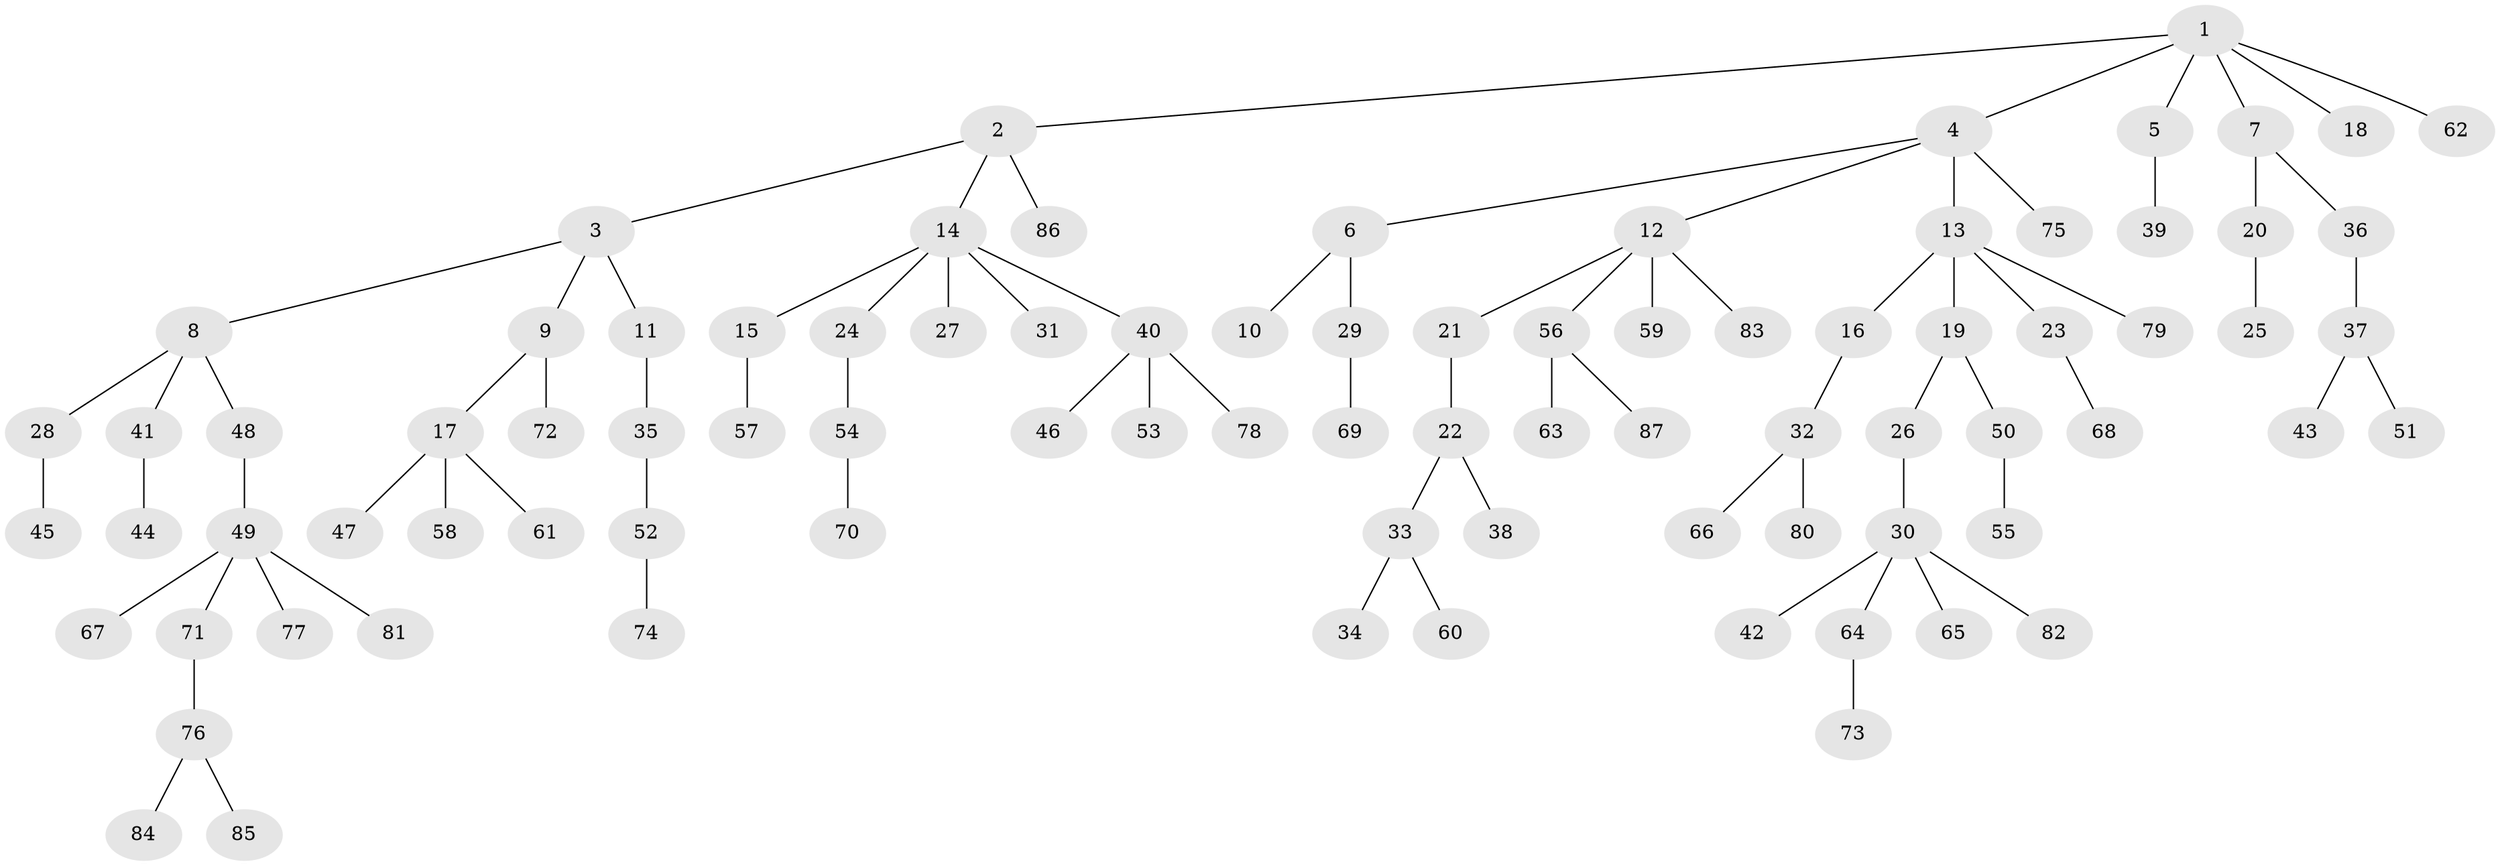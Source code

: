 // Generated by graph-tools (version 1.1) at 2025/50/03/09/25 03:50:25]
// undirected, 87 vertices, 86 edges
graph export_dot {
graph [start="1"]
  node [color=gray90,style=filled];
  1;
  2;
  3;
  4;
  5;
  6;
  7;
  8;
  9;
  10;
  11;
  12;
  13;
  14;
  15;
  16;
  17;
  18;
  19;
  20;
  21;
  22;
  23;
  24;
  25;
  26;
  27;
  28;
  29;
  30;
  31;
  32;
  33;
  34;
  35;
  36;
  37;
  38;
  39;
  40;
  41;
  42;
  43;
  44;
  45;
  46;
  47;
  48;
  49;
  50;
  51;
  52;
  53;
  54;
  55;
  56;
  57;
  58;
  59;
  60;
  61;
  62;
  63;
  64;
  65;
  66;
  67;
  68;
  69;
  70;
  71;
  72;
  73;
  74;
  75;
  76;
  77;
  78;
  79;
  80;
  81;
  82;
  83;
  84;
  85;
  86;
  87;
  1 -- 2;
  1 -- 4;
  1 -- 5;
  1 -- 7;
  1 -- 18;
  1 -- 62;
  2 -- 3;
  2 -- 14;
  2 -- 86;
  3 -- 8;
  3 -- 9;
  3 -- 11;
  4 -- 6;
  4 -- 12;
  4 -- 13;
  4 -- 75;
  5 -- 39;
  6 -- 10;
  6 -- 29;
  7 -- 20;
  7 -- 36;
  8 -- 28;
  8 -- 41;
  8 -- 48;
  9 -- 17;
  9 -- 72;
  11 -- 35;
  12 -- 21;
  12 -- 56;
  12 -- 59;
  12 -- 83;
  13 -- 16;
  13 -- 19;
  13 -- 23;
  13 -- 79;
  14 -- 15;
  14 -- 24;
  14 -- 27;
  14 -- 31;
  14 -- 40;
  15 -- 57;
  16 -- 32;
  17 -- 47;
  17 -- 58;
  17 -- 61;
  19 -- 26;
  19 -- 50;
  20 -- 25;
  21 -- 22;
  22 -- 33;
  22 -- 38;
  23 -- 68;
  24 -- 54;
  26 -- 30;
  28 -- 45;
  29 -- 69;
  30 -- 42;
  30 -- 64;
  30 -- 65;
  30 -- 82;
  32 -- 66;
  32 -- 80;
  33 -- 34;
  33 -- 60;
  35 -- 52;
  36 -- 37;
  37 -- 43;
  37 -- 51;
  40 -- 46;
  40 -- 53;
  40 -- 78;
  41 -- 44;
  48 -- 49;
  49 -- 67;
  49 -- 71;
  49 -- 77;
  49 -- 81;
  50 -- 55;
  52 -- 74;
  54 -- 70;
  56 -- 63;
  56 -- 87;
  64 -- 73;
  71 -- 76;
  76 -- 84;
  76 -- 85;
}
